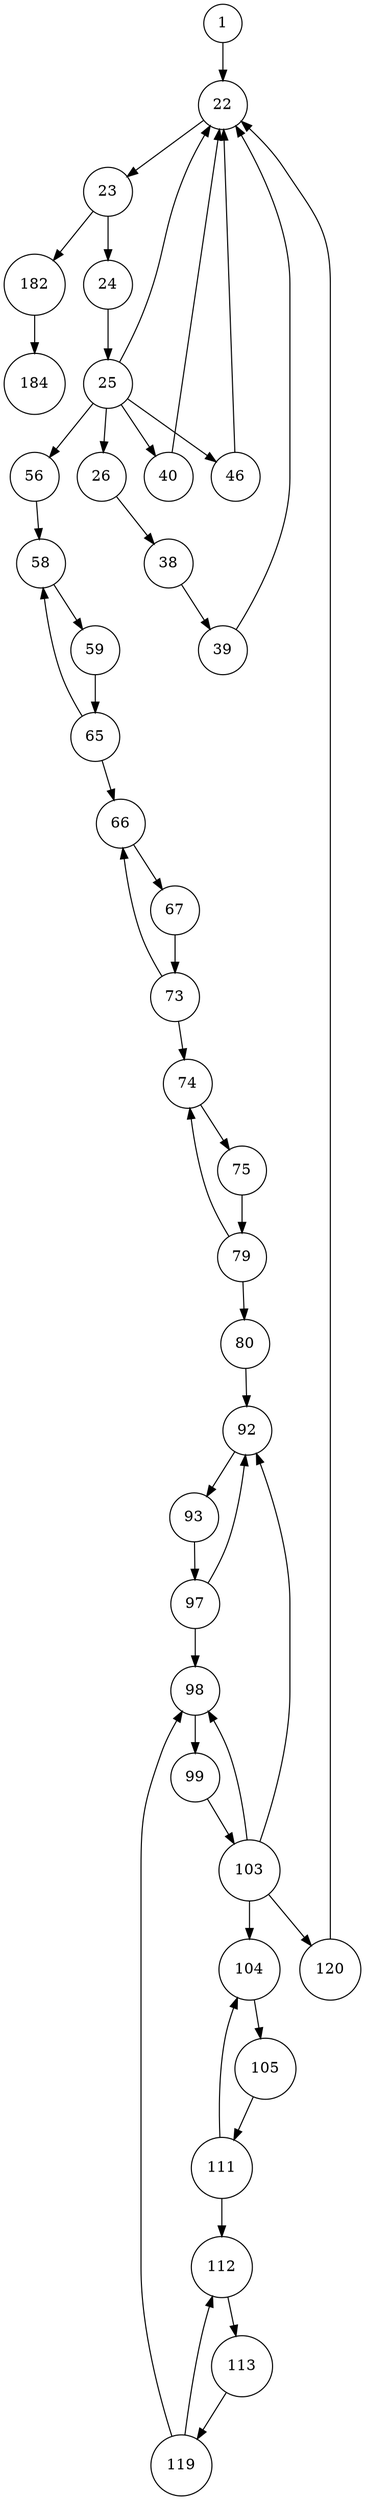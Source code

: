 digraph finite_state_machine {
	rankdir=TB;
	node [shape = circle];
	1 -> 22	103 -> 104	103 -> 120	103 -> 92	103 -> 98	104 -> 105	105 -> 111	111 -> 104	111 -> 112	112 -> 113	113 -> 119	119 -> 112	119 -> 98	120 -> 22	182 -> 184	22 -> 23	23 -> 182	23 -> 24	24 -> 25	25 -> 22	25 -> 26	25 -> 40	25 -> 46	25 -> 56	26 -> 38	38 -> 39	39 -> 22	40 -> 22	46 -> 22	56 -> 58	58 -> 59	59 -> 65	65 -> 58	65 -> 66	66 -> 67	67 -> 73	73 -> 66	73 -> 74	74 -> 75	75 -> 79	79 -> 74	79 -> 80	80 -> 92	92 -> 93	93 -> 97	97 -> 92	97 -> 98	98 -> 99	99 -> 103}
